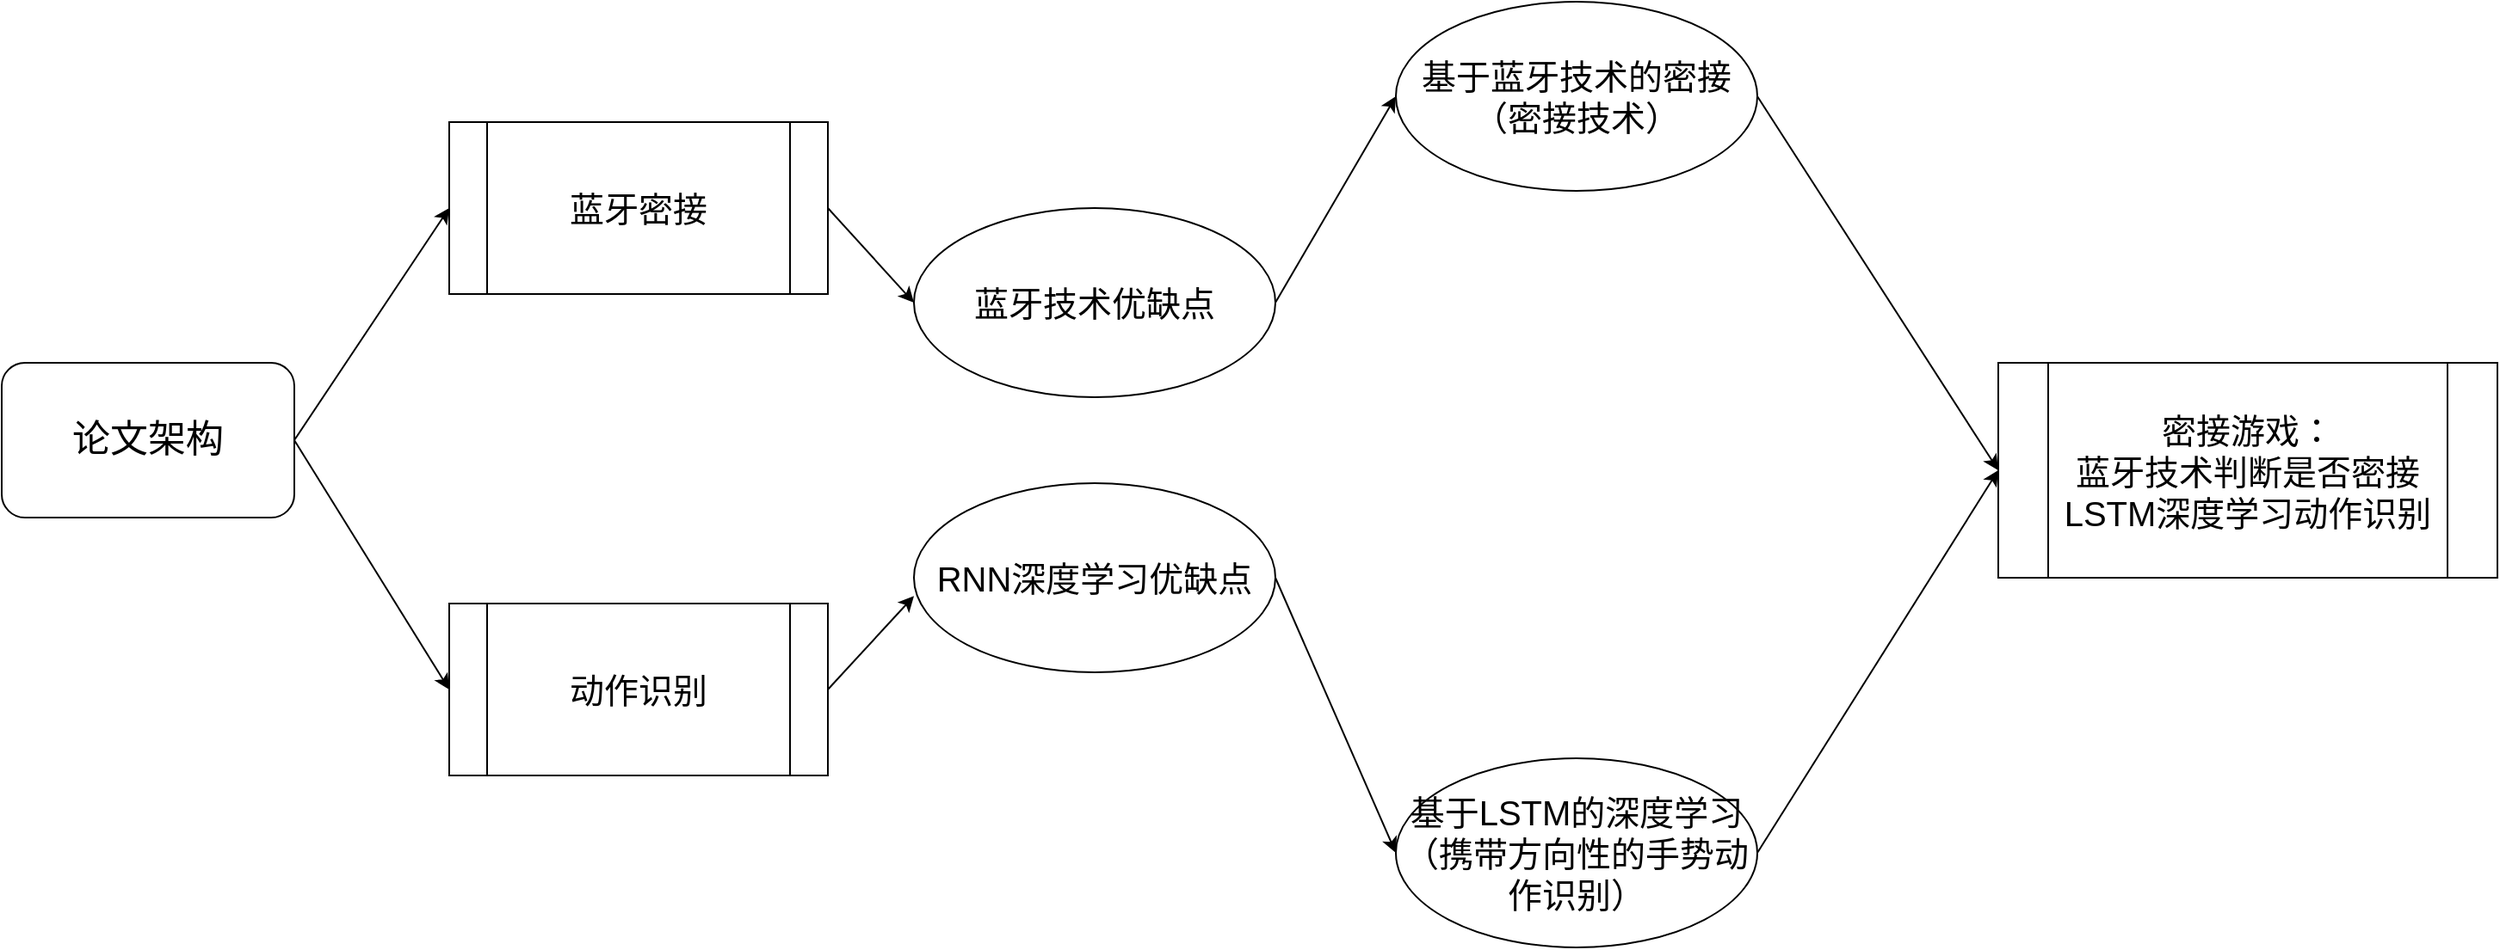 <mxfile version="13.9.9" type="github">
  <diagram id="L_JhOVF2J9dcczpxeFNC" name="Page-1">
    <mxGraphModel dx="1573" dy="1020" grid="1" gridSize="10" guides="1" tooltips="1" connect="1" arrows="1" fold="1" page="1" pageScale="1" pageWidth="1600" pageHeight="900" math="0" shadow="0">
      <root>
        <mxCell id="0" />
        <mxCell id="1" parent="0" />
        <mxCell id="hF53dLe3txAoutBQHYvb-9" style="rounded=0;orthogonalLoop=1;jettySize=auto;html=1;exitX=1;exitY=0.5;exitDx=0;exitDy=0;entryX=0;entryY=0.5;entryDx=0;entryDy=0;" parent="1" source="hF53dLe3txAoutBQHYvb-4" target="hF53dLe3txAoutBQHYvb-6" edge="1">
          <mxGeometry relative="1" as="geometry" />
        </mxCell>
        <mxCell id="hF53dLe3txAoutBQHYvb-10" style="rounded=0;orthogonalLoop=1;jettySize=auto;html=1;exitX=1;exitY=0.5;exitDx=0;exitDy=0;entryX=0;entryY=0.5;entryDx=0;entryDy=0;" parent="1" source="hF53dLe3txAoutBQHYvb-4" target="hF53dLe3txAoutBQHYvb-8" edge="1">
          <mxGeometry relative="1" as="geometry" />
        </mxCell>
        <mxCell id="hF53dLe3txAoutBQHYvb-4" value="&lt;span style=&quot;font-size: 22px&quot;&gt;论文架构&lt;/span&gt;" style="rounded=1;whiteSpace=wrap;html=1;" parent="1" vertex="1">
          <mxGeometry x="50" y="350" width="170" height="90" as="geometry" />
        </mxCell>
        <mxCell id="hF53dLe3txAoutBQHYvb-13" style="edgeStyle=none;rounded=0;orthogonalLoop=1;jettySize=auto;html=1;exitX=1;exitY=0.5;exitDx=0;exitDy=0;entryX=0;entryY=0.5;entryDx=0;entryDy=0;" parent="1" source="hF53dLe3txAoutBQHYvb-6" target="hF53dLe3txAoutBQHYvb-11" edge="1">
          <mxGeometry relative="1" as="geometry" />
        </mxCell>
        <mxCell id="hF53dLe3txAoutBQHYvb-14" style="edgeStyle=none;rounded=0;orthogonalLoop=1;jettySize=auto;html=1;exitX=1;exitY=0.5;exitDx=0;exitDy=0;entryX=0;entryY=0.5;entryDx=0;entryDy=0;" parent="1" source="hF53dLe3txAoutBQHYvb-11" target="hF53dLe3txAoutBQHYvb-12" edge="1">
          <mxGeometry relative="1" as="geometry" />
        </mxCell>
        <mxCell id="hF53dLe3txAoutBQHYvb-6" value="&lt;font style=&quot;font-size: 20px&quot;&gt;蓝牙密接&lt;/font&gt;" style="shape=process;whiteSpace=wrap;html=1;backgroundOutline=1;" parent="1" vertex="1">
          <mxGeometry x="310" y="210" width="220" height="100" as="geometry" />
        </mxCell>
        <mxCell id="hF53dLe3txAoutBQHYvb-17" style="edgeStyle=none;rounded=0;orthogonalLoop=1;jettySize=auto;html=1;exitX=1;exitY=0.5;exitDx=0;exitDy=0;entryX=0;entryY=0.597;entryDx=0;entryDy=0;entryPerimeter=0;" parent="1" source="hF53dLe3txAoutBQHYvb-8" target="hF53dLe3txAoutBQHYvb-15" edge="1">
          <mxGeometry relative="1" as="geometry" />
        </mxCell>
        <mxCell id="hF53dLe3txAoutBQHYvb-18" style="edgeStyle=none;rounded=0;orthogonalLoop=1;jettySize=auto;html=1;exitX=1;exitY=0.5;exitDx=0;exitDy=0;entryX=0;entryY=0.5;entryDx=0;entryDy=0;" parent="1" source="hF53dLe3txAoutBQHYvb-15" target="hF53dLe3txAoutBQHYvb-16" edge="1">
          <mxGeometry relative="1" as="geometry" />
        </mxCell>
        <mxCell id="hF53dLe3txAoutBQHYvb-8" value="&lt;font style=&quot;font-size: 20px&quot;&gt;动作识别&lt;/font&gt;" style="shape=process;whiteSpace=wrap;html=1;backgroundOutline=1;" parent="1" vertex="1">
          <mxGeometry x="310" y="490" width="220" height="100" as="geometry" />
        </mxCell>
        <mxCell id="hF53dLe3txAoutBQHYvb-11" value="&lt;font style=&quot;font-size: 20px&quot;&gt;蓝牙技术优缺点&lt;/font&gt;" style="ellipse;whiteSpace=wrap;html=1;" parent="1" vertex="1">
          <mxGeometry x="580" y="260" width="210" height="110" as="geometry" />
        </mxCell>
        <mxCell id="hF53dLe3txAoutBQHYvb-21" style="edgeStyle=none;rounded=0;orthogonalLoop=1;jettySize=auto;html=1;exitX=1;exitY=0.5;exitDx=0;exitDy=0;entryX=0;entryY=0.5;entryDx=0;entryDy=0;" parent="1" source="hF53dLe3txAoutBQHYvb-12" target="hF53dLe3txAoutBQHYvb-20" edge="1">
          <mxGeometry relative="1" as="geometry">
            <mxPoint x="1180" y="370" as="targetPoint" />
          </mxGeometry>
        </mxCell>
        <mxCell id="hF53dLe3txAoutBQHYvb-12" value="&lt;font style=&quot;font-size: 20px&quot;&gt;基于蓝牙技术的密接&lt;br&gt;（密接技术）&lt;br&gt;&lt;/font&gt;" style="ellipse;whiteSpace=wrap;html=1;" parent="1" vertex="1">
          <mxGeometry x="860" y="140" width="210" height="110" as="geometry" />
        </mxCell>
        <mxCell id="hF53dLe3txAoutBQHYvb-15" value="&lt;span style=&quot;font-size: 20px&quot;&gt;RNN深度学习优缺点&lt;/span&gt;" style="ellipse;whiteSpace=wrap;html=1;" parent="1" vertex="1">
          <mxGeometry x="580" y="420" width="210" height="110" as="geometry" />
        </mxCell>
        <mxCell id="hF53dLe3txAoutBQHYvb-23" style="edgeStyle=none;rounded=0;orthogonalLoop=1;jettySize=auto;html=1;exitX=1;exitY=0.5;exitDx=0;exitDy=0;entryX=0;entryY=0.5;entryDx=0;entryDy=0;" parent="1" source="hF53dLe3txAoutBQHYvb-16" target="hF53dLe3txAoutBQHYvb-20" edge="1">
          <mxGeometry relative="1" as="geometry">
            <mxPoint x="1180" y="370" as="targetPoint" />
          </mxGeometry>
        </mxCell>
        <mxCell id="hF53dLe3txAoutBQHYvb-16" value="&lt;span style=&quot;font-size: 20px&quot;&gt;基于LSTM的深度学习&lt;br&gt;（携带方向性的手势动作识别）&lt;br&gt;&lt;/span&gt;" style="ellipse;whiteSpace=wrap;html=1;" parent="1" vertex="1">
          <mxGeometry x="860" y="580" width="210" height="110" as="geometry" />
        </mxCell>
        <mxCell id="hF53dLe3txAoutBQHYvb-20" value="&lt;span style=&quot;font-size: 20px&quot;&gt;密接游戏：&lt;br&gt;蓝牙技术判断是否密接&lt;br&gt;LSTM深度学习动作识别&lt;br&gt;&lt;/span&gt;" style="shape=process;whiteSpace=wrap;html=1;backgroundOutline=1;" parent="1" vertex="1">
          <mxGeometry x="1210" y="350" width="290" height="125" as="geometry" />
        </mxCell>
      </root>
    </mxGraphModel>
  </diagram>
</mxfile>

